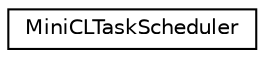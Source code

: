 digraph "Graphical Class Hierarchy"
{
  edge [fontname="Helvetica",fontsize="10",labelfontname="Helvetica",labelfontsize="10"];
  node [fontname="Helvetica",fontsize="10",shape=record];
  rankdir="LR";
  Node1 [label="MiniCLTaskScheduler",height=0.2,width=0.4,color="black", fillcolor="white", style="filled",URL="$class_mini_c_l_task_scheduler.html"];
}
